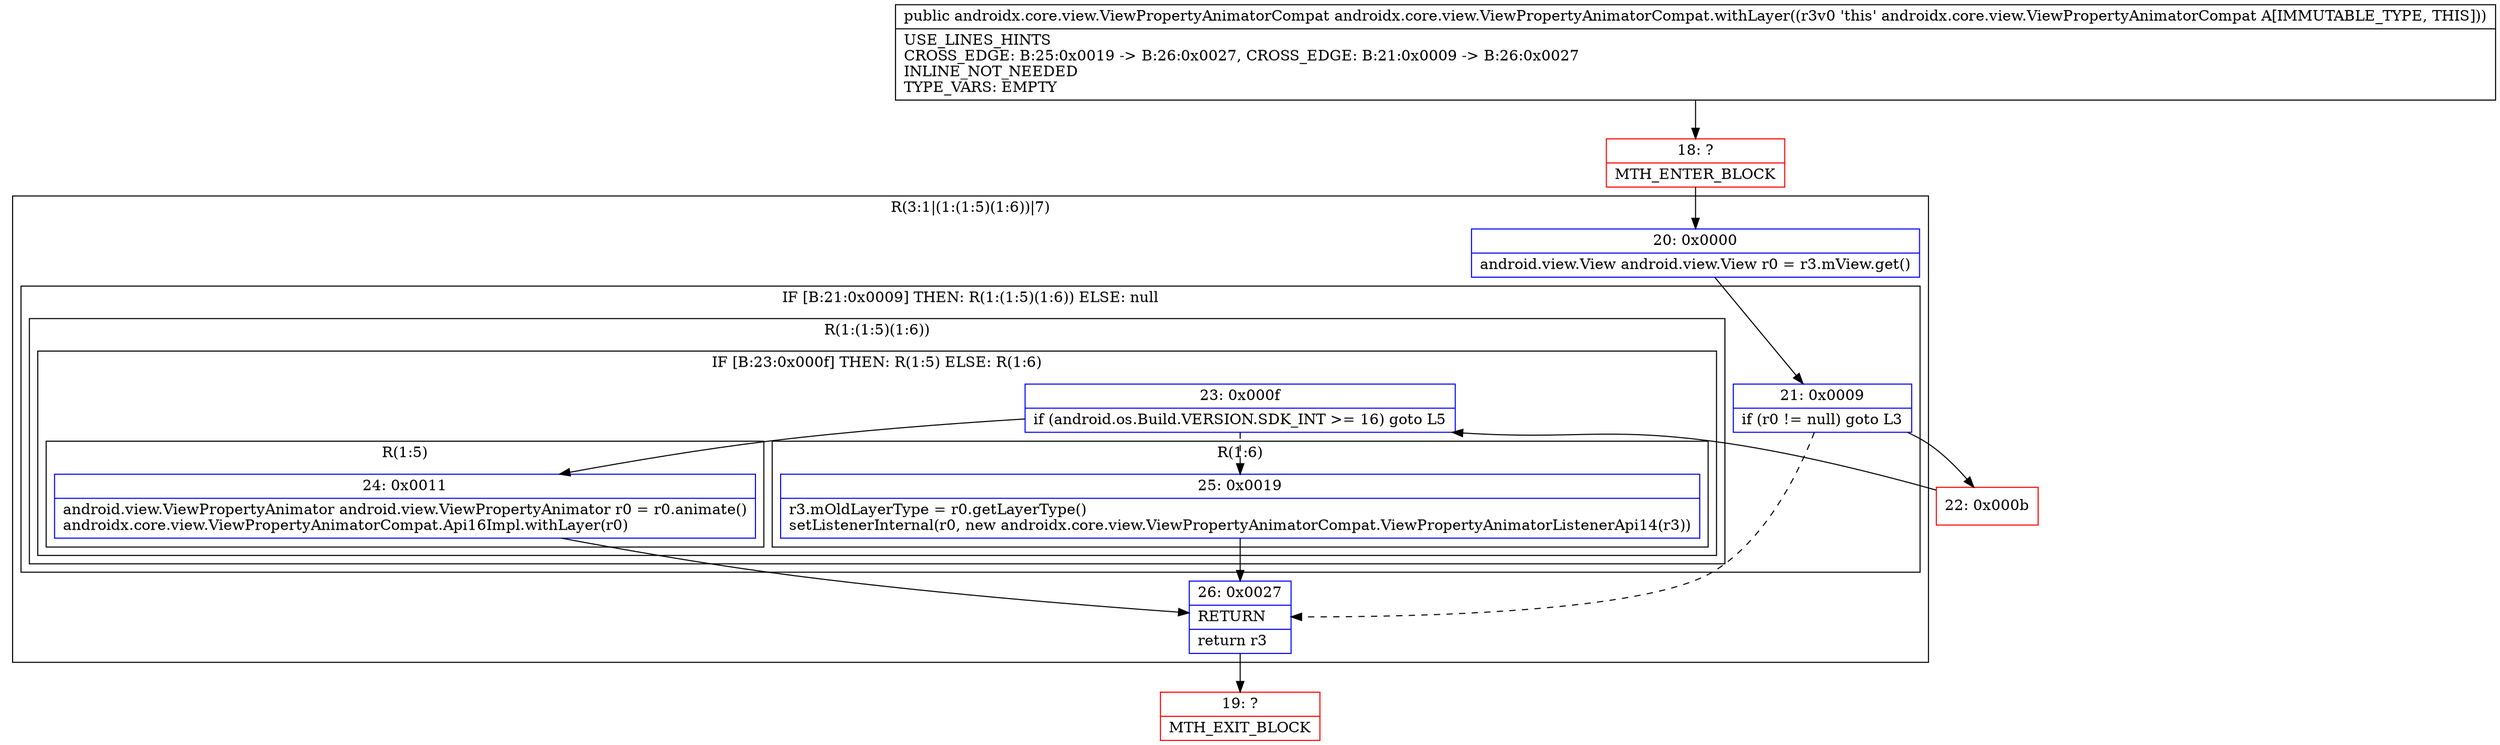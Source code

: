 digraph "CFG forandroidx.core.view.ViewPropertyAnimatorCompat.withLayer()Landroidx\/core\/view\/ViewPropertyAnimatorCompat;" {
subgraph cluster_Region_916172871 {
label = "R(3:1|(1:(1:5)(1:6))|7)";
node [shape=record,color=blue];
Node_20 [shape=record,label="{20\:\ 0x0000|android.view.View android.view.View r0 = r3.mView.get()\l}"];
subgraph cluster_IfRegion_1806469421 {
label = "IF [B:21:0x0009] THEN: R(1:(1:5)(1:6)) ELSE: null";
node [shape=record,color=blue];
Node_21 [shape=record,label="{21\:\ 0x0009|if (r0 != null) goto L3\l}"];
subgraph cluster_Region_1764942301 {
label = "R(1:(1:5)(1:6))";
node [shape=record,color=blue];
subgraph cluster_IfRegion_44307298 {
label = "IF [B:23:0x000f] THEN: R(1:5) ELSE: R(1:6)";
node [shape=record,color=blue];
Node_23 [shape=record,label="{23\:\ 0x000f|if (android.os.Build.VERSION.SDK_INT \>= 16) goto L5\l}"];
subgraph cluster_Region_1209541903 {
label = "R(1:5)";
node [shape=record,color=blue];
Node_24 [shape=record,label="{24\:\ 0x0011|android.view.ViewPropertyAnimator android.view.ViewPropertyAnimator r0 = r0.animate()\landroidx.core.view.ViewPropertyAnimatorCompat.Api16Impl.withLayer(r0)\l}"];
}
subgraph cluster_Region_2004608949 {
label = "R(1:6)";
node [shape=record,color=blue];
Node_25 [shape=record,label="{25\:\ 0x0019|r3.mOldLayerType = r0.getLayerType()\lsetListenerInternal(r0, new androidx.core.view.ViewPropertyAnimatorCompat.ViewPropertyAnimatorListenerApi14(r3))\l}"];
}
}
}
}
Node_26 [shape=record,label="{26\:\ 0x0027|RETURN\l|return r3\l}"];
}
Node_18 [shape=record,color=red,label="{18\:\ ?|MTH_ENTER_BLOCK\l}"];
Node_22 [shape=record,color=red,label="{22\:\ 0x000b}"];
Node_19 [shape=record,color=red,label="{19\:\ ?|MTH_EXIT_BLOCK\l}"];
MethodNode[shape=record,label="{public androidx.core.view.ViewPropertyAnimatorCompat androidx.core.view.ViewPropertyAnimatorCompat.withLayer((r3v0 'this' androidx.core.view.ViewPropertyAnimatorCompat A[IMMUTABLE_TYPE, THIS]))  | USE_LINES_HINTS\lCROSS_EDGE: B:25:0x0019 \-\> B:26:0x0027, CROSS_EDGE: B:21:0x0009 \-\> B:26:0x0027\lINLINE_NOT_NEEDED\lTYPE_VARS: EMPTY\l}"];
MethodNode -> Node_18;Node_20 -> Node_21;
Node_21 -> Node_22;
Node_21 -> Node_26[style=dashed];
Node_23 -> Node_24;
Node_23 -> Node_25[style=dashed];
Node_24 -> Node_26;
Node_25 -> Node_26;
Node_26 -> Node_19;
Node_18 -> Node_20;
Node_22 -> Node_23;
}

